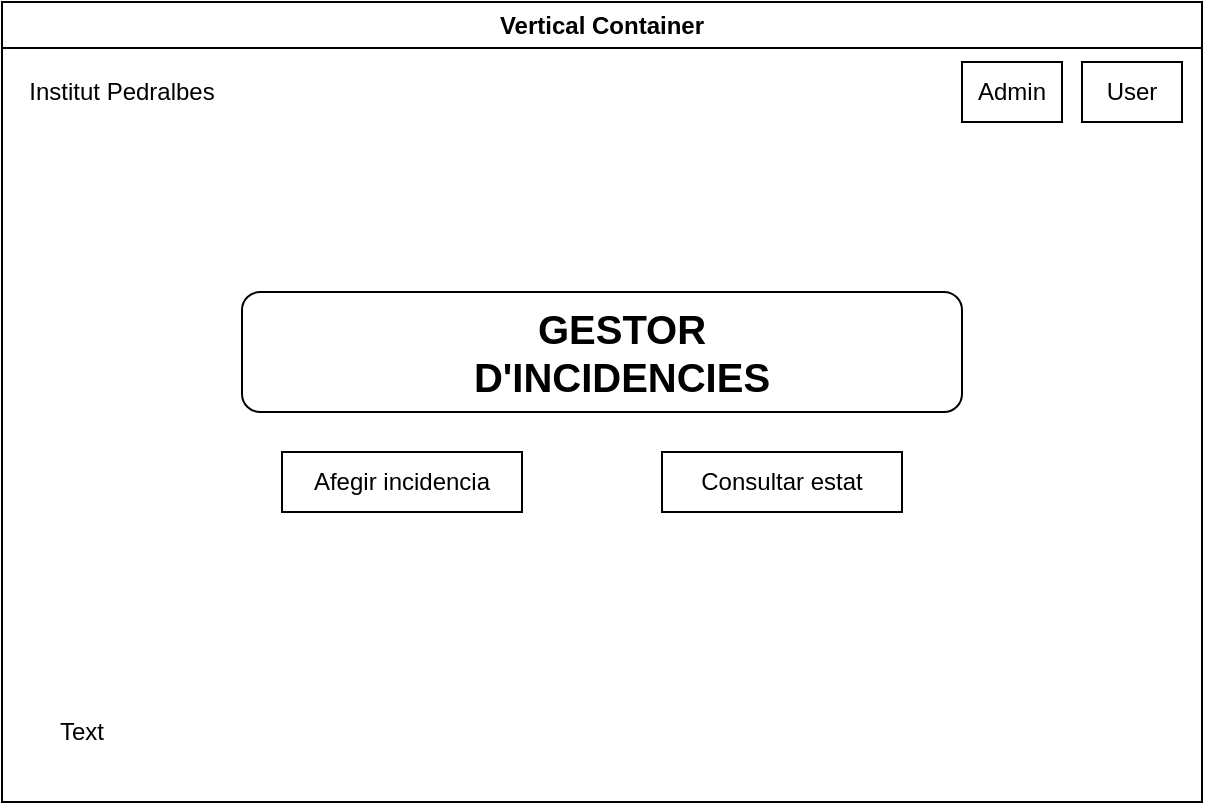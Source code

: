 <mxfile version="26.2.14">
  <diagram name="Pàgina-1" id="rQVeMGEyYpGkiY1lkj5T">
    <mxGraphModel dx="872" dy="441" grid="1" gridSize="10" guides="1" tooltips="1" connect="1" arrows="1" fold="1" page="1" pageScale="1" pageWidth="827" pageHeight="1169" math="0" shadow="0">
      <root>
        <mxCell id="0" />
        <mxCell id="1" parent="0" />
        <mxCell id="vRwuPEVHFwkV1wbohDBM-43" value="Vertical Container" style="swimlane;whiteSpace=wrap;html=1;" vertex="1" parent="1">
          <mxGeometry x="160" y="40" width="600" height="400" as="geometry" />
        </mxCell>
        <mxCell id="vRwuPEVHFwkV1wbohDBM-44" value="" style="rounded=1;whiteSpace=wrap;html=1;" vertex="1" parent="vRwuPEVHFwkV1wbohDBM-43">
          <mxGeometry x="120" y="145" width="360" height="60" as="geometry" />
        </mxCell>
        <mxCell id="vRwuPEVHFwkV1wbohDBM-45" value="Admin" style="rounded=0;whiteSpace=wrap;html=1;" vertex="1" parent="vRwuPEVHFwkV1wbohDBM-43">
          <mxGeometry x="480" y="30" width="50" height="30" as="geometry" />
        </mxCell>
        <mxCell id="vRwuPEVHFwkV1wbohDBM-46" value="User" style="rounded=0;whiteSpace=wrap;html=1;" vertex="1" parent="vRwuPEVHFwkV1wbohDBM-43">
          <mxGeometry x="540" y="30" width="50" height="30" as="geometry" />
        </mxCell>
        <mxCell id="vRwuPEVHFwkV1wbohDBM-48" value="&lt;b&gt;&lt;font style=&quot;font-size: 20px;&quot;&gt;GESTOR D&#39;INCIDENCIES&lt;/font&gt;&lt;/b&gt;" style="text;html=1;align=center;verticalAlign=middle;whiteSpace=wrap;rounded=0;" vertex="1" parent="vRwuPEVHFwkV1wbohDBM-43">
          <mxGeometry x="215" y="160" width="190" height="30" as="geometry" />
        </mxCell>
        <mxCell id="vRwuPEVHFwkV1wbohDBM-49" value="Afegir incidencia" style="rounded=0;whiteSpace=wrap;html=1;" vertex="1" parent="vRwuPEVHFwkV1wbohDBM-43">
          <mxGeometry x="140" y="225" width="120" height="30" as="geometry" />
        </mxCell>
        <mxCell id="vRwuPEVHFwkV1wbohDBM-50" value="Consultar estat" style="rounded=0;whiteSpace=wrap;html=1;" vertex="1" parent="vRwuPEVHFwkV1wbohDBM-43">
          <mxGeometry x="330" y="225" width="120" height="30" as="geometry" />
        </mxCell>
        <mxCell id="vRwuPEVHFwkV1wbohDBM-53" value="Institut Pedralbes" style="text;html=1;align=center;verticalAlign=middle;whiteSpace=wrap;rounded=0;" vertex="1" parent="vRwuPEVHFwkV1wbohDBM-43">
          <mxGeometry x="10" y="30" width="100" height="30" as="geometry" />
        </mxCell>
        <mxCell id="vRwuPEVHFwkV1wbohDBM-55" value="Text" style="text;html=1;align=center;verticalAlign=middle;whiteSpace=wrap;rounded=0;" vertex="1" parent="vRwuPEVHFwkV1wbohDBM-43">
          <mxGeometry x="10" y="350" width="60" height="30" as="geometry" />
        </mxCell>
      </root>
    </mxGraphModel>
  </diagram>
</mxfile>
